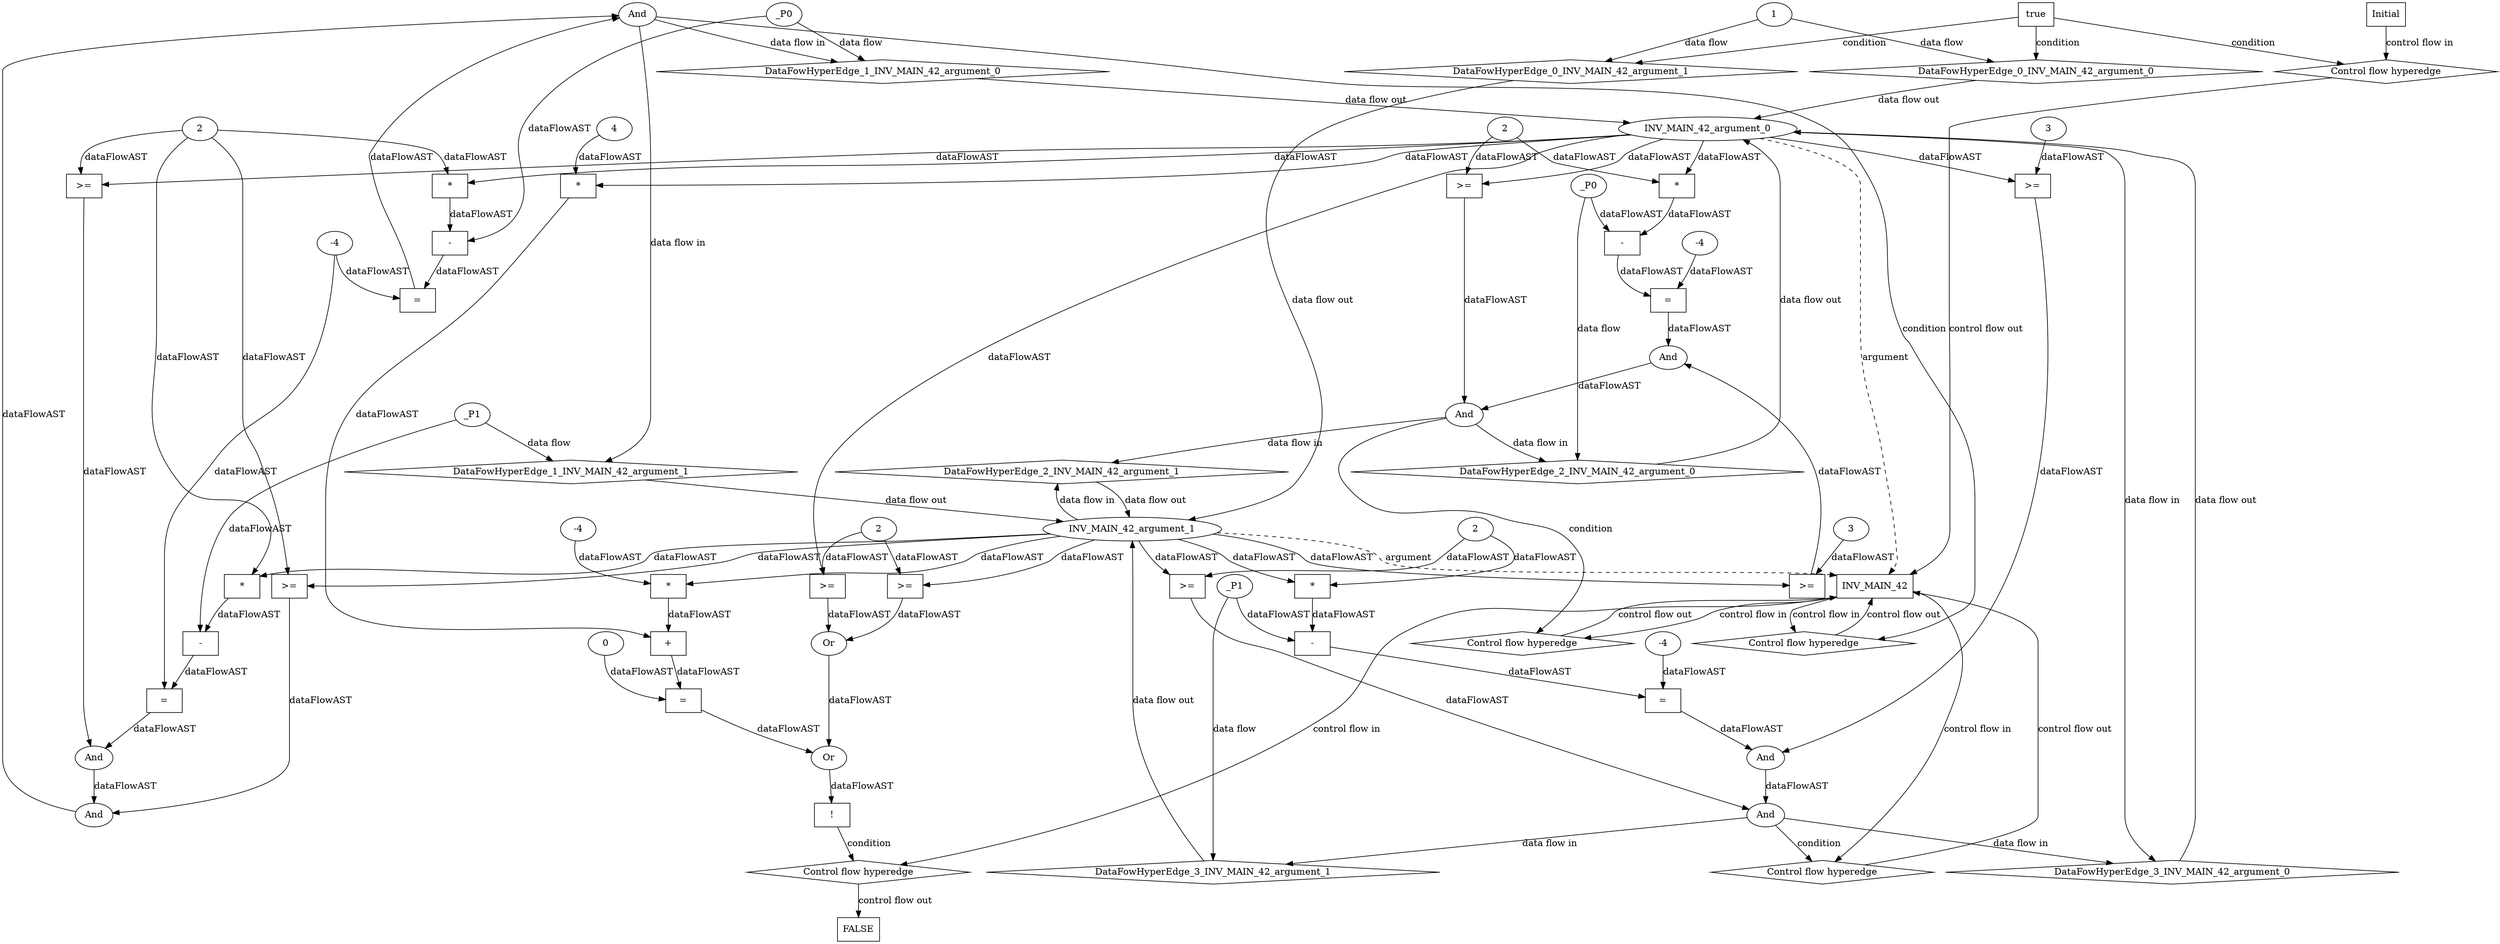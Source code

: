 digraph dag {
"INV_MAIN_42" [label="INV_MAIN_42" nodeName="INV_MAIN_42" class=cfn  shape="rect"];
FALSE [label="FALSE" nodeName=FALSE class=cfn  shape="rect"];
Initial [label="Initial" nodeName=Initial class=cfn  shape="rect"];
ControlFowHyperEdge_0 [label="Control flow hyperedge" nodeName=ControlFowHyperEdge_0 class=controlFlowHyperEdge shape="diamond"];
"Initial" -> ControlFowHyperEdge_0 [label="control flow in"]
ControlFowHyperEdge_0 -> "INV_MAIN_42" [label="control flow out"]
ControlFowHyperEdge_1 [label="Control flow hyperedge" nodeName=ControlFowHyperEdge_1 class=controlFlowHyperEdge shape="diamond"];
"INV_MAIN_42" -> ControlFowHyperEdge_1 [label="control flow in"]
ControlFowHyperEdge_1 -> "INV_MAIN_42" [label="control flow out"]
ControlFowHyperEdge_2 [label="Control flow hyperedge" nodeName=ControlFowHyperEdge_2 class=controlFlowHyperEdge shape="diamond"];
"INV_MAIN_42" -> ControlFowHyperEdge_2 [label="control flow in"]
ControlFowHyperEdge_2 -> "INV_MAIN_42" [label="control flow out"]
ControlFowHyperEdge_3 [label="Control flow hyperedge" nodeName=ControlFowHyperEdge_3 class=controlFlowHyperEdge shape="diamond"];
"INV_MAIN_42" -> ControlFowHyperEdge_3 [label="control flow in"]
ControlFowHyperEdge_3 -> "INV_MAIN_42" [label="control flow out"]
ControlFowHyperEdge_4 [label="Control flow hyperedge" nodeName=ControlFowHyperEdge_4 class=controlFlowHyperEdge shape="diamond"];
"INV_MAIN_42" -> ControlFowHyperEdge_4 [label="control flow in"]
ControlFowHyperEdge_4 -> "FALSE" [label="control flow out"]
"INV_MAIN_42_argument_0" [label="INV_MAIN_42_argument_0" nodeName=argument0 class=argument  head="INV_MAIN_42" shape="oval"];
"INV_MAIN_42_argument_0" -> "INV_MAIN_42"[label="argument" style="dashed"]
"INV_MAIN_42_argument_1" [label="INV_MAIN_42_argument_1" nodeName=argument1 class=argument  head="INV_MAIN_42" shape="oval"];
"INV_MAIN_42_argument_1" -> "INV_MAIN_42"[label="argument" style="dashed"]

"true_0" [label="true" nodeName="true_0" class=true shape="rect"];
"true_0" -> "ControlFowHyperEdge_0" [label="condition"];
"xxxINV_MAIN_42___Initial_0xxxdataFlow_0_node_0" [label="1" nodeName="xxxINV_MAIN_42___Initial_0xxxdataFlow_0_node_0" class=Literal ];

"xxxINV_MAIN_42___Initial_0xxxdataFlow_0_node_0" -> "DataFowHyperEdge_0_INV_MAIN_42_argument_0" [label="data flow"];

"xxxINV_MAIN_42___Initial_0xxxdataFlow_0_node_0" -> "DataFowHyperEdge_0_INV_MAIN_42_argument_1" [label="data flow"];
"xxxINV_MAIN_42___INV_MAIN_42_1xxxguard_0_node_0" [label="And" nodeName="xxxINV_MAIN_42___INV_MAIN_42_1xxxguard_0_node_0" class=Operator ];
"xxxINV_MAIN_42___INV_MAIN_42_1xxxguard_0_node_1" [label="And" nodeName="xxxINV_MAIN_42___INV_MAIN_42_1xxxguard_0_node_1" class=Operator ];
"xxxINV_MAIN_42___INV_MAIN_42_1xxxguard_0_node_2" [label="And" nodeName="xxxINV_MAIN_42___INV_MAIN_42_1xxxguard_0_node_2" class=Operator ];
"xxxINV_MAIN_42___INV_MAIN_42_1xxxguard_0_node_3" [label="=" nodeName="xxxINV_MAIN_42___INV_MAIN_42_1xxxguard_0_node_3" class=Operator  shape="rect"];
"xxxINV_MAIN_42___INV_MAIN_42_1xxxguard_0_node_4" [label="-" nodeName="xxxINV_MAIN_42___INV_MAIN_42_1xxxguard_0_node_4" class= Operator shape="rect"];
"xxxINV_MAIN_42___INV_MAIN_42_1xxxguard_0_node_5" [label="*" nodeName="xxxINV_MAIN_42___INV_MAIN_42_1xxxguard_0_node_5" class=Operator  shape="rect"];
"xxxINV_MAIN_42___INV_MAIN_42_1xxxguard_0_node_6" [label="2" nodeName="xxxINV_MAIN_42___INV_MAIN_42_1xxxguard_0_node_6" class=Coeff ];
"xxxINV_MAIN_42___INV_MAIN_42_1xxxguard_0_node_9" [label="-4" nodeName="xxxINV_MAIN_42___INV_MAIN_42_1xxxguard_0_node_9" class=Literal ];
"xxxINV_MAIN_42___INV_MAIN_42_1xxxguard_0_node_10" [label=">=" nodeName="xxxINV_MAIN_42___INV_MAIN_42_1xxxguard_0_node_10" class=Operator  shape="rect"];
"xxxINV_MAIN_42___INV_MAIN_42_1xxxguard_0_node_6" [label="2" nodeName="xxxINV_MAIN_42___INV_MAIN_42_1xxxguard_0_node_6" class=Literal ];
"xxxINV_MAIN_42___INV_MAIN_42_1xxxguard_0_node_13" [label=">=" nodeName="xxxINV_MAIN_42___INV_MAIN_42_1xxxguard_0_node_13" class=Operator  shape="rect"];
"xxxINV_MAIN_42___INV_MAIN_42_1xxxguard_0_node_16" [label="=" nodeName="xxxINV_MAIN_42___INV_MAIN_42_1xxxguard_0_node_16" class=Operator  shape="rect"];
"xxxINV_MAIN_42___INV_MAIN_42_1xxxguard_0_node_17" [label="-" nodeName="xxxINV_MAIN_42___INV_MAIN_42_1xxxguard_0_node_17" class= Operator shape="rect"];
"xxxINV_MAIN_42___INV_MAIN_42_1xxxguard_0_node_18" [label="*" nodeName="xxxINV_MAIN_42___INV_MAIN_42_1xxxguard_0_node_18" class=Operator  shape="rect"];
"xxxINV_MAIN_42___INV_MAIN_42_1xxxguard_0_node_6" [label="2" nodeName="xxxINV_MAIN_42___INV_MAIN_42_1xxxguard_0_node_6" class=Coeff ];
"xxxINV_MAIN_42___INV_MAIN_42_1xxxguard_0_node_1" -> "xxxINV_MAIN_42___INV_MAIN_42_1xxxguard_0_node_0"[label="dataFlowAST"]
"xxxINV_MAIN_42___INV_MAIN_42_1xxxguard_0_node_16" -> "xxxINV_MAIN_42___INV_MAIN_42_1xxxguard_0_node_0"[label="dataFlowAST"]
"xxxINV_MAIN_42___INV_MAIN_42_1xxxguard_0_node_2" -> "xxxINV_MAIN_42___INV_MAIN_42_1xxxguard_0_node_1"[label="dataFlowAST"]
"xxxINV_MAIN_42___INV_MAIN_42_1xxxguard_0_node_13" -> "xxxINV_MAIN_42___INV_MAIN_42_1xxxguard_0_node_1"[label="dataFlowAST"]
"xxxINV_MAIN_42___INV_MAIN_42_1xxxguard_0_node_3" -> "xxxINV_MAIN_42___INV_MAIN_42_1xxxguard_0_node_2"[label="dataFlowAST"]
"xxxINV_MAIN_42___INV_MAIN_42_1xxxguard_0_node_10" -> "xxxINV_MAIN_42___INV_MAIN_42_1xxxguard_0_node_2"[label="dataFlowAST"]
"xxxINV_MAIN_42___INV_MAIN_42_1xxxguard_0_node_4" -> "xxxINV_MAIN_42___INV_MAIN_42_1xxxguard_0_node_3"[label="dataFlowAST"]
"xxxINV_MAIN_42___INV_MAIN_42_1xxxguard_0_node_9" -> "xxxINV_MAIN_42___INV_MAIN_42_1xxxguard_0_node_3"[label="dataFlowAST"]
"xxxINV_MAIN_42___INV_MAIN_42_1xxxguard_0_node_5" -> "xxxINV_MAIN_42___INV_MAIN_42_1xxxguard_0_node_4"[label="dataFlowAST"]
"xxxINV_MAIN_42___INV_MAIN_42_1xxxdataFlow1_node_0" -> "xxxINV_MAIN_42___INV_MAIN_42_1xxxguard_0_node_4"[label="dataFlowAST"]
"xxxINV_MAIN_42___INV_MAIN_42_1xxxguard_0_node_6" -> "xxxINV_MAIN_42___INV_MAIN_42_1xxxguard_0_node_5"[label="dataFlowAST"]
"INV_MAIN_42_argument_1" -> "xxxINV_MAIN_42___INV_MAIN_42_1xxxguard_0_node_5"[label="dataFlowAST"]
"xxxINV_MAIN_42___INV_MAIN_42_1xxxguard_0_node_6" -> "xxxINV_MAIN_42___INV_MAIN_42_1xxxguard_0_node_10"[label="dataFlowAST"]
"INV_MAIN_42_argument_0" -> "xxxINV_MAIN_42___INV_MAIN_42_1xxxguard_0_node_10"[label="dataFlowAST"]
"xxxINV_MAIN_42___INV_MAIN_42_1xxxguard_0_node_6" -> "xxxINV_MAIN_42___INV_MAIN_42_1xxxguard_0_node_13"[label="dataFlowAST"]
"INV_MAIN_42_argument_1" -> "xxxINV_MAIN_42___INV_MAIN_42_1xxxguard_0_node_13"[label="dataFlowAST"]
"xxxINV_MAIN_42___INV_MAIN_42_1xxxguard_0_node_17" -> "xxxINV_MAIN_42___INV_MAIN_42_1xxxguard_0_node_16"[label="dataFlowAST"]
"xxxINV_MAIN_42___INV_MAIN_42_1xxxguard_0_node_9" -> "xxxINV_MAIN_42___INV_MAIN_42_1xxxguard_0_node_16"[label="dataFlowAST"]
"xxxINV_MAIN_42___INV_MAIN_42_1xxxguard_0_node_18" -> "xxxINV_MAIN_42___INV_MAIN_42_1xxxguard_0_node_17"[label="dataFlowAST"]
"xxxINV_MAIN_42___INV_MAIN_42_1xxxdataFlow_0_node_0" -> "xxxINV_MAIN_42___INV_MAIN_42_1xxxguard_0_node_17"[label="dataFlowAST"]
"xxxINV_MAIN_42___INV_MAIN_42_1xxxguard_0_node_6" -> "xxxINV_MAIN_42___INV_MAIN_42_1xxxguard_0_node_18"[label="dataFlowAST"]
"INV_MAIN_42_argument_0" -> "xxxINV_MAIN_42___INV_MAIN_42_1xxxguard_0_node_18"[label="dataFlowAST"]

"xxxINV_MAIN_42___INV_MAIN_42_1xxxguard_0_node_0" -> "ControlFowHyperEdge_1" [label="condition"];
"xxxINV_MAIN_42___INV_MAIN_42_1xxxdataFlow_0_node_0" [label="_P0" nodeName="xxxINV_MAIN_42___INV_MAIN_42_1xxxdataFlow_0_node_0" class=Constant ];

"xxxINV_MAIN_42___INV_MAIN_42_1xxxdataFlow_0_node_0" -> "DataFowHyperEdge_1_INV_MAIN_42_argument_0" [label="data flow"];
"xxxINV_MAIN_42___INV_MAIN_42_1xxxdataFlow1_node_0" [label="_P1" nodeName="xxxINV_MAIN_42___INV_MAIN_42_1xxxdataFlow1_node_0" class=Constant ];

"xxxINV_MAIN_42___INV_MAIN_42_1xxxdataFlow1_node_0" -> "DataFowHyperEdge_1_INV_MAIN_42_argument_1" [label="data flow"];
"xxxINV_MAIN_42___INV_MAIN_42_2xxxguard_0_node_0" [label="And" nodeName="xxxINV_MAIN_42___INV_MAIN_42_2xxxguard_0_node_0" class=Operator ];
"xxxINV_MAIN_42___INV_MAIN_42_2xxxguard_0_node_1" [label="And" nodeName="xxxINV_MAIN_42___INV_MAIN_42_2xxxguard_0_node_1" class=Operator ];
"xxxINV_MAIN_42___INV_MAIN_42_2xxxguard_0_node_2" [label="=" nodeName="xxxINV_MAIN_42___INV_MAIN_42_2xxxguard_0_node_2" class=Operator  shape="rect"];
"xxxINV_MAIN_42___INV_MAIN_42_2xxxguard_0_node_3" [label="-" nodeName="xxxINV_MAIN_42___INV_MAIN_42_2xxxguard_0_node_3" class= Operator shape="rect"];
"xxxINV_MAIN_42___INV_MAIN_42_2xxxguard_0_node_4" [label="*" nodeName="xxxINV_MAIN_42___INV_MAIN_42_2xxxguard_0_node_4" class=Operator  shape="rect"];
"xxxINV_MAIN_42___INV_MAIN_42_2xxxguard_0_node_5" [label="2" nodeName="xxxINV_MAIN_42___INV_MAIN_42_2xxxguard_0_node_5" class=Coeff ];
"xxxINV_MAIN_42___INV_MAIN_42_2xxxguard_0_node_8" [label="-4" nodeName="xxxINV_MAIN_42___INV_MAIN_42_2xxxguard_0_node_8" class=Literal ];
"xxxINV_MAIN_42___INV_MAIN_42_2xxxguard_0_node_9" [label=">=" nodeName="xxxINV_MAIN_42___INV_MAIN_42_2xxxguard_0_node_9" class=Operator  shape="rect"];
"xxxINV_MAIN_42___INV_MAIN_42_2xxxguard_0_node_11" [label="3" nodeName="xxxINV_MAIN_42___INV_MAIN_42_2xxxguard_0_node_11" class=Literal ];
"xxxINV_MAIN_42___INV_MAIN_42_2xxxguard_0_node_12" [label=">=" nodeName="xxxINV_MAIN_42___INV_MAIN_42_2xxxguard_0_node_12" class=Operator  shape="rect"];
"xxxINV_MAIN_42___INV_MAIN_42_2xxxguard_0_node_5" [label="2" nodeName="xxxINV_MAIN_42___INV_MAIN_42_2xxxguard_0_node_5" class=Literal ];
"xxxINV_MAIN_42___INV_MAIN_42_2xxxguard_0_node_1" -> "xxxINV_MAIN_42___INV_MAIN_42_2xxxguard_0_node_0"[label="dataFlowAST"]
"xxxINV_MAIN_42___INV_MAIN_42_2xxxguard_0_node_12" -> "xxxINV_MAIN_42___INV_MAIN_42_2xxxguard_0_node_0"[label="dataFlowAST"]
"xxxINV_MAIN_42___INV_MAIN_42_2xxxguard_0_node_2" -> "xxxINV_MAIN_42___INV_MAIN_42_2xxxguard_0_node_1"[label="dataFlowAST"]
"xxxINV_MAIN_42___INV_MAIN_42_2xxxguard_0_node_9" -> "xxxINV_MAIN_42___INV_MAIN_42_2xxxguard_0_node_1"[label="dataFlowAST"]
"xxxINV_MAIN_42___INV_MAIN_42_2xxxguard_0_node_3" -> "xxxINV_MAIN_42___INV_MAIN_42_2xxxguard_0_node_2"[label="dataFlowAST"]
"xxxINV_MAIN_42___INV_MAIN_42_2xxxguard_0_node_8" -> "xxxINV_MAIN_42___INV_MAIN_42_2xxxguard_0_node_2"[label="dataFlowAST"]
"xxxINV_MAIN_42___INV_MAIN_42_2xxxguard_0_node_4" -> "xxxINV_MAIN_42___INV_MAIN_42_2xxxguard_0_node_3"[label="dataFlowAST"]
"xxxINV_MAIN_42___INV_MAIN_42_2xxxdataFlow_0_node_0" -> "xxxINV_MAIN_42___INV_MAIN_42_2xxxguard_0_node_3"[label="dataFlowAST"]
"xxxINV_MAIN_42___INV_MAIN_42_2xxxguard_0_node_5" -> "xxxINV_MAIN_42___INV_MAIN_42_2xxxguard_0_node_4"[label="dataFlowAST"]
"INV_MAIN_42_argument_0" -> "xxxINV_MAIN_42___INV_MAIN_42_2xxxguard_0_node_4"[label="dataFlowAST"]
"INV_MAIN_42_argument_1" -> "xxxINV_MAIN_42___INV_MAIN_42_2xxxguard_0_node_9"[label="dataFlowAST"]
"xxxINV_MAIN_42___INV_MAIN_42_2xxxguard_0_node_11" -> "xxxINV_MAIN_42___INV_MAIN_42_2xxxguard_0_node_9"[label="dataFlowAST"]
"xxxINV_MAIN_42___INV_MAIN_42_2xxxguard_0_node_5" -> "xxxINV_MAIN_42___INV_MAIN_42_2xxxguard_0_node_12"[label="dataFlowAST"]
"INV_MAIN_42_argument_0" -> "xxxINV_MAIN_42___INV_MAIN_42_2xxxguard_0_node_12"[label="dataFlowAST"]

"xxxINV_MAIN_42___INV_MAIN_42_2xxxguard_0_node_0" -> "ControlFowHyperEdge_2" [label="condition"];
"xxxINV_MAIN_42___INV_MAIN_42_2xxxdataFlow_0_node_0" [label="_P0" nodeName="xxxINV_MAIN_42___INV_MAIN_42_2xxxdataFlow_0_node_0" class=Constant ];

"xxxINV_MAIN_42___INV_MAIN_42_2xxxdataFlow_0_node_0" -> "DataFowHyperEdge_2_INV_MAIN_42_argument_0" [label="data flow"];
"xxxINV_MAIN_42___INV_MAIN_42_3xxxguard_0_node_0" [label="And" nodeName="xxxINV_MAIN_42___INV_MAIN_42_3xxxguard_0_node_0" class=Operator ];
"xxxINV_MAIN_42___INV_MAIN_42_3xxxguard_0_node_1" [label="And" nodeName="xxxINV_MAIN_42___INV_MAIN_42_3xxxguard_0_node_1" class=Operator ];
"xxxINV_MAIN_42___INV_MAIN_42_3xxxguard_0_node_2" [label="=" nodeName="xxxINV_MAIN_42___INV_MAIN_42_3xxxguard_0_node_2" class=Operator  shape="rect"];
"xxxINV_MAIN_42___INV_MAIN_42_3xxxguard_0_node_3" [label="-" nodeName="xxxINV_MAIN_42___INV_MAIN_42_3xxxguard_0_node_3" class= Operator shape="rect"];
"xxxINV_MAIN_42___INV_MAIN_42_3xxxguard_0_node_4" [label="*" nodeName="xxxINV_MAIN_42___INV_MAIN_42_3xxxguard_0_node_4" class=Operator  shape="rect"];
"xxxINV_MAIN_42___INV_MAIN_42_3xxxguard_0_node_5" [label="2" nodeName="xxxINV_MAIN_42___INV_MAIN_42_3xxxguard_0_node_5" class=Coeff ];
"xxxINV_MAIN_42___INV_MAIN_42_3xxxguard_0_node_8" [label="-4" nodeName="xxxINV_MAIN_42___INV_MAIN_42_3xxxguard_0_node_8" class=Literal ];
"xxxINV_MAIN_42___INV_MAIN_42_3xxxguard_0_node_9" [label=">=" nodeName="xxxINV_MAIN_42___INV_MAIN_42_3xxxguard_0_node_9" class=Operator  shape="rect"];
"xxxINV_MAIN_42___INV_MAIN_42_3xxxguard_0_node_11" [label="3" nodeName="xxxINV_MAIN_42___INV_MAIN_42_3xxxguard_0_node_11" class=Literal ];
"xxxINV_MAIN_42___INV_MAIN_42_3xxxguard_0_node_12" [label=">=" nodeName="xxxINV_MAIN_42___INV_MAIN_42_3xxxguard_0_node_12" class=Operator  shape="rect"];
"xxxINV_MAIN_42___INV_MAIN_42_3xxxguard_0_node_5" [label="2" nodeName="xxxINV_MAIN_42___INV_MAIN_42_3xxxguard_0_node_5" class=Literal ];
"xxxINV_MAIN_42___INV_MAIN_42_3xxxguard_0_node_1" -> "xxxINV_MAIN_42___INV_MAIN_42_3xxxguard_0_node_0"[label="dataFlowAST"]
"xxxINV_MAIN_42___INV_MAIN_42_3xxxguard_0_node_12" -> "xxxINV_MAIN_42___INV_MAIN_42_3xxxguard_0_node_0"[label="dataFlowAST"]
"xxxINV_MAIN_42___INV_MAIN_42_3xxxguard_0_node_2" -> "xxxINV_MAIN_42___INV_MAIN_42_3xxxguard_0_node_1"[label="dataFlowAST"]
"xxxINV_MAIN_42___INV_MAIN_42_3xxxguard_0_node_9" -> "xxxINV_MAIN_42___INV_MAIN_42_3xxxguard_0_node_1"[label="dataFlowAST"]
"xxxINV_MAIN_42___INV_MAIN_42_3xxxguard_0_node_3" -> "xxxINV_MAIN_42___INV_MAIN_42_3xxxguard_0_node_2"[label="dataFlowAST"]
"xxxINV_MAIN_42___INV_MAIN_42_3xxxguard_0_node_8" -> "xxxINV_MAIN_42___INV_MAIN_42_3xxxguard_0_node_2"[label="dataFlowAST"]
"xxxINV_MAIN_42___INV_MAIN_42_3xxxguard_0_node_4" -> "xxxINV_MAIN_42___INV_MAIN_42_3xxxguard_0_node_3"[label="dataFlowAST"]
"xxxINV_MAIN_42___INV_MAIN_42_3xxxdataFlow_0_node_0" -> "xxxINV_MAIN_42___INV_MAIN_42_3xxxguard_0_node_3"[label="dataFlowAST"]
"xxxINV_MAIN_42___INV_MAIN_42_3xxxguard_0_node_5" -> "xxxINV_MAIN_42___INV_MAIN_42_3xxxguard_0_node_4"[label="dataFlowAST"]
"INV_MAIN_42_argument_1" -> "xxxINV_MAIN_42___INV_MAIN_42_3xxxguard_0_node_4"[label="dataFlowAST"]
"INV_MAIN_42_argument_0" -> "xxxINV_MAIN_42___INV_MAIN_42_3xxxguard_0_node_9"[label="dataFlowAST"]
"xxxINV_MAIN_42___INV_MAIN_42_3xxxguard_0_node_11" -> "xxxINV_MAIN_42___INV_MAIN_42_3xxxguard_0_node_9"[label="dataFlowAST"]
"xxxINV_MAIN_42___INV_MAIN_42_3xxxguard_0_node_5" -> "xxxINV_MAIN_42___INV_MAIN_42_3xxxguard_0_node_12"[label="dataFlowAST"]
"INV_MAIN_42_argument_1" -> "xxxINV_MAIN_42___INV_MAIN_42_3xxxguard_0_node_12"[label="dataFlowAST"]

"xxxINV_MAIN_42___INV_MAIN_42_3xxxguard_0_node_0" -> "ControlFowHyperEdge_3" [label="condition"];
"xxxINV_MAIN_42___INV_MAIN_42_3xxxdataFlow_0_node_0" [label="_P1" nodeName="xxxINV_MAIN_42___INV_MAIN_42_3xxxdataFlow_0_node_0" class=Constant ];

"xxxINV_MAIN_42___INV_MAIN_42_3xxxdataFlow_0_node_0" -> "DataFowHyperEdge_3_INV_MAIN_42_argument_1" [label="data flow"];
"xxxFALSE___INV_MAIN_42_4xxxguard_0_node_0" [label="!" nodeName="xxxFALSE___INV_MAIN_42_4xxxguard_0_node_0" class=Operator shape="rect"];
"xxxFALSE___INV_MAIN_42_4xxxguard_0_node_1" [label="Or" nodeName="xxxFALSE___INV_MAIN_42_4xxxguard_0_node_1" class=Operator ];
"xxxFALSE___INV_MAIN_42_4xxxguard_0_node_2" [label="Or" nodeName="xxxFALSE___INV_MAIN_42_4xxxguard_0_node_2" class=Operator ];
"xxxFALSE___INV_MAIN_42_4xxxguard_0_node_3" [label=">=" nodeName="xxxFALSE___INV_MAIN_42_4xxxguard_0_node_3" class=Operator  shape="rect"];
"xxxFALSE___INV_MAIN_42_4xxxguard_0_node_4" [label="2" nodeName="xxxFALSE___INV_MAIN_42_4xxxguard_0_node_4" class=Literal ];
"xxxFALSE___INV_MAIN_42_4xxxguard_0_node_6" [label=">=" nodeName="xxxFALSE___INV_MAIN_42_4xxxguard_0_node_6" class=Operator  shape="rect"];
"xxxFALSE___INV_MAIN_42_4xxxguard_0_node_9" [label="=" nodeName="xxxFALSE___INV_MAIN_42_4xxxguard_0_node_9" class=Operator  shape="rect"];
"xxxFALSE___INV_MAIN_42_4xxxguard_0_node_10" [label="+" nodeName="xxxFALSE___INV_MAIN_42_4xxxguard_0_node_10" class= Operator shape="rect"];
"xxxFALSE___INV_MAIN_42_4xxxguard_0_node_11" [label="*" nodeName="xxxFALSE___INV_MAIN_42_4xxxguard_0_node_11" class=Operator  shape="rect"];
"xxxFALSE___INV_MAIN_42_4xxxguard_0_node_12" [label="4" nodeName="xxxFALSE___INV_MAIN_42_4xxxguard_0_node_12" class=Coeff ];
"xxxFALSE___INV_MAIN_42_4xxxguard_0_node_14" [label="*" nodeName="xxxFALSE___INV_MAIN_42_4xxxguard_0_node_14" class=Operator  shape="rect"];
"xxxFALSE___INV_MAIN_42_4xxxguard_0_node_15" [label="-4" nodeName="xxxFALSE___INV_MAIN_42_4xxxguard_0_node_15" class=Coeff ];
"xxxFALSE___INV_MAIN_42_4xxxguard_0_node_17" [label="0" nodeName="xxxFALSE___INV_MAIN_42_4xxxguard_0_node_17" class=Literal ];
"xxxFALSE___INV_MAIN_42_4xxxguard_0_node_1" -> "xxxFALSE___INV_MAIN_42_4xxxguard_0_node_0"[label="dataFlowAST"]
"xxxFALSE___INV_MAIN_42_4xxxguard_0_node_2" -> "xxxFALSE___INV_MAIN_42_4xxxguard_0_node_1"[label="dataFlowAST"]
"xxxFALSE___INV_MAIN_42_4xxxguard_0_node_9" -> "xxxFALSE___INV_MAIN_42_4xxxguard_0_node_1"[label="dataFlowAST"]
"xxxFALSE___INV_MAIN_42_4xxxguard_0_node_3" -> "xxxFALSE___INV_MAIN_42_4xxxguard_0_node_2"[label="dataFlowAST"]
"xxxFALSE___INV_MAIN_42_4xxxguard_0_node_6" -> "xxxFALSE___INV_MAIN_42_4xxxguard_0_node_2"[label="dataFlowAST"]
"xxxFALSE___INV_MAIN_42_4xxxguard_0_node_4" -> "xxxFALSE___INV_MAIN_42_4xxxguard_0_node_3"[label="dataFlowAST"]
"INV_MAIN_42_argument_1" -> "xxxFALSE___INV_MAIN_42_4xxxguard_0_node_3"[label="dataFlowAST"]
"xxxFALSE___INV_MAIN_42_4xxxguard_0_node_4" -> "xxxFALSE___INV_MAIN_42_4xxxguard_0_node_6"[label="dataFlowAST"]
"INV_MAIN_42_argument_0" -> "xxxFALSE___INV_MAIN_42_4xxxguard_0_node_6"[label="dataFlowAST"]
"xxxFALSE___INV_MAIN_42_4xxxguard_0_node_10" -> "xxxFALSE___INV_MAIN_42_4xxxguard_0_node_9"[label="dataFlowAST"]
"xxxFALSE___INV_MAIN_42_4xxxguard_0_node_17" -> "xxxFALSE___INV_MAIN_42_4xxxguard_0_node_9"[label="dataFlowAST"]
"xxxFALSE___INV_MAIN_42_4xxxguard_0_node_11" -> "xxxFALSE___INV_MAIN_42_4xxxguard_0_node_10"[label="dataFlowAST"]
"xxxFALSE___INV_MAIN_42_4xxxguard_0_node_14" -> "xxxFALSE___INV_MAIN_42_4xxxguard_0_node_10"[label="dataFlowAST"]
"xxxFALSE___INV_MAIN_42_4xxxguard_0_node_12" -> "xxxFALSE___INV_MAIN_42_4xxxguard_0_node_11"[label="dataFlowAST"]
"INV_MAIN_42_argument_0" -> "xxxFALSE___INV_MAIN_42_4xxxguard_0_node_11"[label="dataFlowAST"]
"INV_MAIN_42_argument_1" -> "xxxFALSE___INV_MAIN_42_4xxxguard_0_node_14"[label="dataFlowAST"]
"xxxFALSE___INV_MAIN_42_4xxxguard_0_node_15" -> "xxxFALSE___INV_MAIN_42_4xxxguard_0_node_14"[label="dataFlowAST"]

"xxxFALSE___INV_MAIN_42_4xxxguard_0_node_0" -> "ControlFowHyperEdge_4" [label="condition"];
"DataFowHyperEdge_0_INV_MAIN_42_argument_0" [label="DataFowHyperEdge_0_INV_MAIN_42_argument_0" nodeName="DataFowHyperEdge_0_INV_MAIN_42_argument_0" class=DataFlowHyperedge shape="diamond"];
"DataFowHyperEdge_0_INV_MAIN_42_argument_0" -> "INV_MAIN_42_argument_0"[label="data flow out"]
"true_0" -> "DataFowHyperEdge_0_INV_MAIN_42_argument_0" [label="condition"];
"DataFowHyperEdge_0_INV_MAIN_42_argument_1" [label="DataFowHyperEdge_0_INV_MAIN_42_argument_1" nodeName="DataFowHyperEdge_0_INV_MAIN_42_argument_1" class=DataFlowHyperedge shape="diamond"];
"DataFowHyperEdge_0_INV_MAIN_42_argument_1" -> "INV_MAIN_42_argument_1"[label="data flow out"]
"true_0" -> "DataFowHyperEdge_0_INV_MAIN_42_argument_1" [label="condition"];
"DataFowHyperEdge_1_INV_MAIN_42_argument_0" [label="DataFowHyperEdge_1_INV_MAIN_42_argument_0" nodeName="DataFowHyperEdge_1_INV_MAIN_42_argument_0" class=DataFlowHyperedge shape="diamond"];
"DataFowHyperEdge_1_INV_MAIN_42_argument_0" -> "INV_MAIN_42_argument_0"[label="data flow out"]
"xxxINV_MAIN_42___INV_MAIN_42_1xxxguard_0_node_0" -> "DataFowHyperEdge_1_INV_MAIN_42_argument_0"[label="data flow in"]
"DataFowHyperEdge_1_INV_MAIN_42_argument_1" [label="DataFowHyperEdge_1_INV_MAIN_42_argument_1" nodeName="DataFowHyperEdge_1_INV_MAIN_42_argument_1" class=DataFlowHyperedge shape="diamond"];
"DataFowHyperEdge_1_INV_MAIN_42_argument_1" -> "INV_MAIN_42_argument_1"[label="data flow out"]
"xxxINV_MAIN_42___INV_MAIN_42_1xxxguard_0_node_0" -> "DataFowHyperEdge_1_INV_MAIN_42_argument_1"[label="data flow in"]
"DataFowHyperEdge_2_INV_MAIN_42_argument_0" [label="DataFowHyperEdge_2_INV_MAIN_42_argument_0" nodeName="DataFowHyperEdge_2_INV_MAIN_42_argument_0" class=DataFlowHyperedge shape="diamond"];
"DataFowHyperEdge_2_INV_MAIN_42_argument_0" -> "INV_MAIN_42_argument_0"[label="data flow out"]
"xxxINV_MAIN_42___INV_MAIN_42_2xxxguard_0_node_0" -> "DataFowHyperEdge_2_INV_MAIN_42_argument_0"[label="data flow in"]
"DataFowHyperEdge_2_INV_MAIN_42_argument_1" [label="DataFowHyperEdge_2_INV_MAIN_42_argument_1" nodeName="DataFowHyperEdge_2_INV_MAIN_42_argument_1" class=DataFlowHyperedge shape="diamond"];
"DataFowHyperEdge_2_INV_MAIN_42_argument_1" -> "INV_MAIN_42_argument_1"[label="data flow out"]
"xxxINV_MAIN_42___INV_MAIN_42_2xxxguard_0_node_0" -> "DataFowHyperEdge_2_INV_MAIN_42_argument_1"[label="data flow in"]
"DataFowHyperEdge_3_INV_MAIN_42_argument_0" [label="DataFowHyperEdge_3_INV_MAIN_42_argument_0" nodeName="DataFowHyperEdge_3_INV_MAIN_42_argument_0" class=DataFlowHyperedge shape="diamond"];
"DataFowHyperEdge_3_INV_MAIN_42_argument_0" -> "INV_MAIN_42_argument_0"[label="data flow out"]
"xxxINV_MAIN_42___INV_MAIN_42_3xxxguard_0_node_0" -> "DataFowHyperEdge_3_INV_MAIN_42_argument_0"[label="data flow in"]
"DataFowHyperEdge_3_INV_MAIN_42_argument_1" [label="DataFowHyperEdge_3_INV_MAIN_42_argument_1" nodeName="DataFowHyperEdge_3_INV_MAIN_42_argument_1" class=DataFlowHyperedge shape="diamond"];
"DataFowHyperEdge_3_INV_MAIN_42_argument_1" -> "INV_MAIN_42_argument_1"[label="data flow out"]
"xxxINV_MAIN_42___INV_MAIN_42_3xxxguard_0_node_0" -> "DataFowHyperEdge_3_INV_MAIN_42_argument_1"[label="data flow in"]
"INV_MAIN_42_argument_1" -> "DataFowHyperEdge_2_INV_MAIN_42_argument_1"[label="data flow in"]
"INV_MAIN_42_argument_0" -> "DataFowHyperEdge_3_INV_MAIN_42_argument_0"[label="data flow in"]




}
